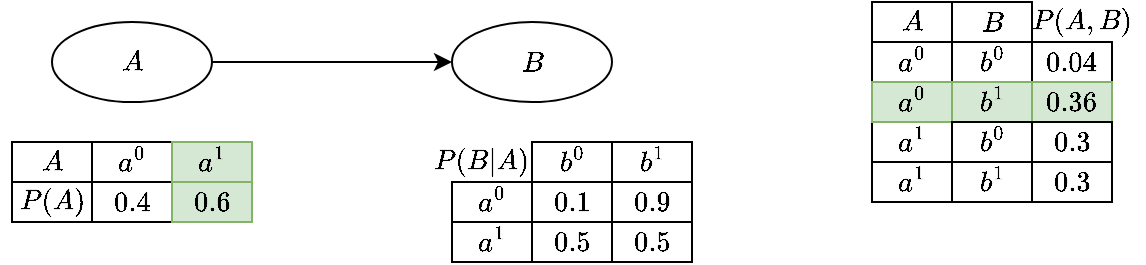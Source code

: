 <mxfile version="13.7.3" type="device"><diagram id="Jtcbi-07S6TxJMRnPm9d" name="Page-1"><mxGraphModel dx="1350" dy="816" grid="1" gridSize="10" guides="1" tooltips="1" connect="1" arrows="1" fold="1" page="1" pageScale="1" pageWidth="850" pageHeight="1100" math="1" shadow="0"><root><mxCell id="0"/><mxCell id="1" parent="0"/><mxCell id="jxRLy1wdel1GA5UemIC6-35" style="edgeStyle=orthogonalEdgeStyle;rounded=0;orthogonalLoop=1;jettySize=auto;html=1;exitX=1;exitY=0.5;exitDx=0;exitDy=0;entryX=0;entryY=0.5;entryDx=0;entryDy=0;" edge="1" parent="1" source="jxRLy1wdel1GA5UemIC6-1" target="jxRLy1wdel1GA5UemIC6-8"><mxGeometry relative="1" as="geometry"/></mxCell><mxCell id="jxRLy1wdel1GA5UemIC6-1" value="$$A$$" style="ellipse;whiteSpace=wrap;html=1;" vertex="1" parent="1"><mxGeometry x="80" y="40" width="80" height="40" as="geometry"/></mxCell><mxCell id="jxRLy1wdel1GA5UemIC6-2" value="$$A$$" style="rounded=0;whiteSpace=wrap;html=1;" vertex="1" parent="1"><mxGeometry x="60" y="100" width="40" height="20" as="geometry"/></mxCell><mxCell id="jxRLy1wdel1GA5UemIC6-3" value="$$a^0$$" style="rounded=0;whiteSpace=wrap;html=1;" vertex="1" parent="1"><mxGeometry x="100" y="100" width="40" height="20" as="geometry"/></mxCell><mxCell id="jxRLy1wdel1GA5UemIC6-4" value="&lt;span&gt;$$a^1$$&lt;/span&gt;" style="rounded=0;whiteSpace=wrap;html=1;fillColor=#d5e8d4;strokeColor=#82b366;" vertex="1" parent="1"><mxGeometry x="140" y="100" width="40" height="20" as="geometry"/></mxCell><mxCell id="jxRLy1wdel1GA5UemIC6-5" value="$$P(A)$$" style="rounded=0;whiteSpace=wrap;html=1;" vertex="1" parent="1"><mxGeometry x="60" y="120" width="40" height="20" as="geometry"/></mxCell><mxCell id="jxRLy1wdel1GA5UemIC6-6" value="$$0.4$$" style="rounded=0;whiteSpace=wrap;html=1;" vertex="1" parent="1"><mxGeometry x="100" y="120" width="40" height="20" as="geometry"/></mxCell><mxCell id="jxRLy1wdel1GA5UemIC6-7" value="$$0.6$$" style="rounded=0;whiteSpace=wrap;html=1;fillColor=#d5e8d4;strokeColor=#82b366;" vertex="1" parent="1"><mxGeometry x="140" y="120" width="40" height="20" as="geometry"/></mxCell><mxCell id="jxRLy1wdel1GA5UemIC6-8" value="$$B$$" style="ellipse;whiteSpace=wrap;html=1;" vertex="1" parent="1"><mxGeometry x="280" y="40" width="80" height="40" as="geometry"/></mxCell><mxCell id="jxRLy1wdel1GA5UemIC6-9" value="$$P(B|A)$$" style="rounded=0;whiteSpace=wrap;html=1;strokeColor=none;" vertex="1" parent="1"><mxGeometry x="270" y="100" width="50" height="20" as="geometry"/></mxCell><mxCell id="jxRLy1wdel1GA5UemIC6-10" value="$$b^0$$" style="rounded=0;whiteSpace=wrap;html=1;" vertex="1" parent="1"><mxGeometry x="320" y="100" width="40" height="20" as="geometry"/></mxCell><mxCell id="jxRLy1wdel1GA5UemIC6-11" value="&lt;span&gt;$$b^1$$&lt;/span&gt;" style="rounded=0;whiteSpace=wrap;html=1;" vertex="1" parent="1"><mxGeometry x="360" y="100" width="40" height="20" as="geometry"/></mxCell><mxCell id="jxRLy1wdel1GA5UemIC6-12" value="$$a^0$$" style="rounded=0;whiteSpace=wrap;html=1;" vertex="1" parent="1"><mxGeometry x="280" y="120" width="40" height="20" as="geometry"/></mxCell><mxCell id="jxRLy1wdel1GA5UemIC6-13" value="$$0.1$$" style="rounded=0;whiteSpace=wrap;html=1;" vertex="1" parent="1"><mxGeometry x="320" y="120" width="40" height="20" as="geometry"/></mxCell><mxCell id="jxRLy1wdel1GA5UemIC6-14" value="$$0.9$$" style="rounded=0;whiteSpace=wrap;html=1;" vertex="1" parent="1"><mxGeometry x="360" y="120" width="40" height="20" as="geometry"/></mxCell><mxCell id="jxRLy1wdel1GA5UemIC6-15" value="$$a^1$$" style="rounded=0;whiteSpace=wrap;html=1;" vertex="1" parent="1"><mxGeometry x="280" y="140" width="40" height="20" as="geometry"/></mxCell><mxCell id="jxRLy1wdel1GA5UemIC6-16" value="$$0.5$$" style="rounded=0;whiteSpace=wrap;html=1;" vertex="1" parent="1"><mxGeometry x="320" y="140" width="40" height="20" as="geometry"/></mxCell><mxCell id="jxRLy1wdel1GA5UemIC6-17" value="$$0.5$$" style="rounded=0;whiteSpace=wrap;html=1;" vertex="1" parent="1"><mxGeometry x="360" y="140" width="40" height="20" as="geometry"/></mxCell><mxCell id="jxRLy1wdel1GA5UemIC6-18" value="$$P(A,B)$$" style="rounded=0;whiteSpace=wrap;html=1;strokeColor=none;" vertex="1" parent="1"><mxGeometry x="570" y="30" width="50" height="20" as="geometry"/></mxCell><mxCell id="jxRLy1wdel1GA5UemIC6-19" value="$$b^0$$" style="rounded=0;whiteSpace=wrap;html=1;" vertex="1" parent="1"><mxGeometry x="530" y="50" width="40" height="20" as="geometry"/></mxCell><mxCell id="jxRLy1wdel1GA5UemIC6-20" value="&lt;span&gt;$$b^1$$&lt;/span&gt;" style="rounded=0;whiteSpace=wrap;html=1;fillColor=#d5e8d4;strokeColor=#82b366;" vertex="1" parent="1"><mxGeometry x="530" y="70" width="40" height="20" as="geometry"/></mxCell><mxCell id="jxRLy1wdel1GA5UemIC6-21" value="$$a^0$$" style="rounded=0;whiteSpace=wrap;html=1;" vertex="1" parent="1"><mxGeometry x="490" y="50" width="40" height="20" as="geometry"/></mxCell><mxCell id="jxRLy1wdel1GA5UemIC6-23" value="$$0.04$$" style="rounded=0;whiteSpace=wrap;html=1;" vertex="1" parent="1"><mxGeometry x="570" y="50" width="40" height="20" as="geometry"/></mxCell><mxCell id="jxRLy1wdel1GA5UemIC6-24" value="$$a^1$$" style="rounded=0;whiteSpace=wrap;html=1;" vertex="1" parent="1"><mxGeometry x="490" y="90" width="40" height="20" as="geometry"/></mxCell><mxCell id="jxRLy1wdel1GA5UemIC6-26" value="$$0.36$$" style="rounded=0;whiteSpace=wrap;html=1;fillColor=#d5e8d4;strokeColor=#82b366;" vertex="1" parent="1"><mxGeometry x="570" y="70" width="40" height="20" as="geometry"/></mxCell><mxCell id="jxRLy1wdel1GA5UemIC6-27" value="&lt;span&gt;$$A$$&lt;/span&gt;" style="rounded=0;whiteSpace=wrap;html=1;" vertex="1" parent="1"><mxGeometry x="490" y="30" width="40" height="20" as="geometry"/></mxCell><mxCell id="jxRLy1wdel1GA5UemIC6-28" value="&lt;span&gt;$$B$$&lt;/span&gt;" style="rounded=0;whiteSpace=wrap;html=1;" vertex="1" parent="1"><mxGeometry x="530" y="30" width="40" height="20" as="geometry"/></mxCell><mxCell id="jxRLy1wdel1GA5UemIC6-29" value="$$a^1$$" style="rounded=0;whiteSpace=wrap;html=1;" vertex="1" parent="1"><mxGeometry x="490" y="110" width="40" height="20" as="geometry"/></mxCell><mxCell id="jxRLy1wdel1GA5UemIC6-30" value="$$a^0$$" style="rounded=0;whiteSpace=wrap;html=1;fillColor=#d5e8d4;strokeColor=#82b366;" vertex="1" parent="1"><mxGeometry x="490" y="70" width="40" height="20" as="geometry"/></mxCell><mxCell id="jxRLy1wdel1GA5UemIC6-31" value="$$b^0$$" style="rounded=0;whiteSpace=wrap;html=1;" vertex="1" parent="1"><mxGeometry x="530" y="90" width="40" height="20" as="geometry"/></mxCell><mxCell id="jxRLy1wdel1GA5UemIC6-32" value="&lt;span&gt;$$b^1$$&lt;/span&gt;" style="rounded=0;whiteSpace=wrap;html=1;" vertex="1" parent="1"><mxGeometry x="530" y="110" width="40" height="20" as="geometry"/></mxCell><mxCell id="jxRLy1wdel1GA5UemIC6-33" value="$$0.3$$" style="rounded=0;whiteSpace=wrap;html=1;" vertex="1" parent="1"><mxGeometry x="570" y="90" width="40" height="20" as="geometry"/></mxCell><mxCell id="jxRLy1wdel1GA5UemIC6-34" value="$$0.3$$" style="rounded=0;whiteSpace=wrap;html=1;" vertex="1" parent="1"><mxGeometry x="570" y="110" width="40" height="20" as="geometry"/></mxCell></root></mxGraphModel></diagram></mxfile>